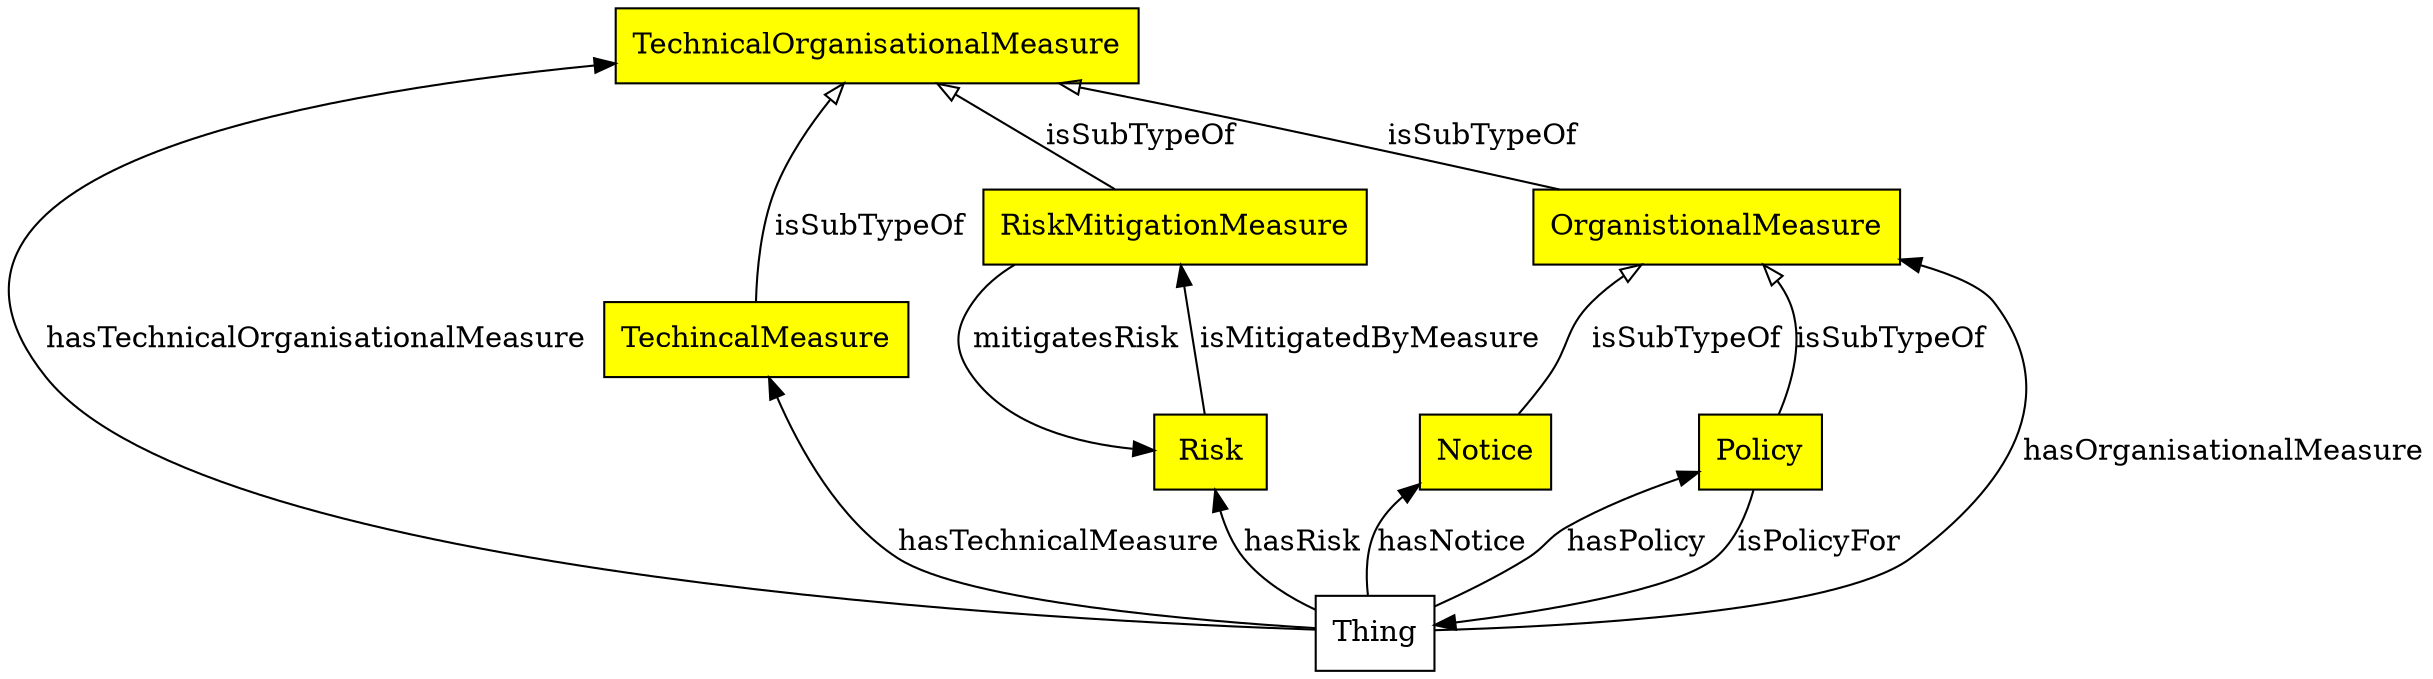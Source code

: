 
# Overview

digraph G {
    rankdir=BT;
    node [shape=rect,style=filled,fillcolor=yellow];
Thing [fillcolor=none];
N1 [label="TechnicalOrganisationalMeasure"];
N2 [label="TechincalMeasure",style=filled,fillcolor=yellow];
N3 [label="OrganistionalMeasure",style=filled,fillcolor=yellow];
RiskMitigationMeasure, N2,N3 -> N1 [arrowhead=onormal,label="isSubTypeOf"];

Risk -> RiskMitigationMeasure [label="isMitigatedByMeasure"];
RiskMitigationMeasure -> Risk [label="mitigatesRisk"];

Thing -> N1 [label="hasTechnicalOrganisationalMeasure"];
Thing -> N2 [label="hasTechnicalMeasure"];
Thing -> N3 [label="hasOrganisationalMeasure"];
Thing -> Risk [label="hasRisk"];

Thing -> Notice [label="hasNotice"];
Notice -> N3 [arrowhead=onormal,label="isSubTypeOf"];


Policy -> Thing [label="isPolicyFor"];
Thing -> Policy [label="hasPolicy"];
Policy -> N3 [arrowhead=onormal,label="isSubTypeOf"];
}

# Technical

digraph G {
    rankdir=LR;


    compound=true;
    node [shape=rect,style=filled,fillcolor=yellow];

subgraph cluster_0 {
    style=dotted;
    DataAnonymisationTechnique -> Anonymisation [dir=both,arrowhead=none,arrowtail=onormal];
    DataSanitisationTechnique -> DataAnonymisationTechnique [dir=both,arrowhead=none,arrowtail=onormal];
    DataAnonymisationTechnique -> Pseudonymisation [dir=both,arrowhead=none,arrowtail=onormal];
    DataAnonymisationTechnique -> Deidentification [dir=both,arrowhead=none,arrowtail=onormal];

    Pseudonymisation -> DeterministicPseudonymisation [dir=both,arrowhead=none,arrowtail=onormal];
    Pseudonymisation -> DocumentRandomisedPseudonymisation [dir=both,arrowhead=none,arrowtail=onormal];
    Pseudonymisation -> MonotonicCounterPseudonymisation [dir=both,arrowhead=none,arrowtail=onormal];
    Pseudonymisation -> FullyRandomisedPseudonymisation [dir=both,arrowhead=none,arrowtail=onormal];
    Pseudonymisation -> RNGPseudonymisation [dir=both,arrowhead=none,arrowtail=onormal];
}

subgraph cluster_1 {
    style=dotted;
    SecurityMethod -> DistributedSystemSecurity [dir=both,arrowhead=none,arrowtail=onormal];
    SecurityMethod -> DocumentSecurity [dir=both,arrowhead=none,arrowtail=onormal];
    SecurityMethod -> FileSystemSecurity [dir=both,arrowhead=none,arrowtail=onormal];
    SecurityMethod -> HardwareSecurityProtocols [dir=both,arrowhead=none,arrowtail=onormal];
    SecurityMethod -> NetworkProxyRouting [dir=both,arrowhead=none,arrowtail=onormal];
    SecurityMethod -> NetworkSecurityProtocols [dir=both,arrowhead=none,arrowtail=onormal];
    SecurityMethod -> OperatingSystemSecurity  [dir=both,arrowhead=none,arrowtail=onormal];
    SecurityMethod -> IntrusionDetectionSystem [dir=both,arrowhead=none,arrowtail=onormal];
    SecurityMethod -> UseSyntheticData [dir=both,arrowhead=none,arrowtail=onormal];
    SecurityMethod -> VirtualisationSecurity [dir=both,arrowhead=none,arrowtail=onormal];
    SecurityMethod -> PenetrationTestingMethods [dir=both,arrowhead=none,arrowtail=onormal];
    SecurityMethod -> MobilePlatformSecurity [dir=both,arrowhead=none,arrowtail=onormal];
    SecurityMethod -> VulnerabilityTestingMethods [dir=both,arrowhead=none,arrowtail=onormal];
    SecurityMethod -> WebBrowserSecurity [dir=both,arrowhead=none,arrowtail=onormal];
    SecurityMethod -> WebSecurityProtocols  [dir=both,arrowhead=none,arrowtail=onormal];
    SecurityMethod -> WirelessSecurityProtocols [dir=both,arrowhead=none,arrowtail=onormal];
}
subgraph cluster_2 {
    style=dotted;
    CryptographicMethods -> AsymmetricCryptography [dir=both,arrowhead=none,arrowtail=onormal];
    CryptographicMethods -> CryptographicAuthentication [dir=both,arrowhead=none,arrowtail=onormal];
    CryptographicMethods -> CryptographicKeyManagement [dir=both,arrowhead=none,arrowtail=onormal];
    CryptographicMethods -> DifferentialPrivacy [dir=both,arrowhead=none,arrowtail=onormal];
    CryptographicMethods -> DigitalSignatures [dir=both,arrowhead=none,arrowtail=onormal];
    CryptographicMethods -> HashFunctions [dir=both,arrowhead=none,arrowtail=onormal];
    CryptographicMethods -> HomomorphicEncryption [dir=both,arrowhead=none,arrowtail=onormal];

    CryptographicMethods -> PostQuantumCryptography [dir=both,arrowhead=none,arrowtail=onormal];
    CryptographicMethods -> PrivacyPreservingProtocol [dir=both,arrowhead=none,arrowtail=onormal];
    CryptographicMethods -> PrivateInformationRetrieval [dir=both,arrowhead=none,arrowtail=onormal];
    CryptographicMethods -> QuantumCryptography [dir=both,arrowhead=none,arrowtail=onormal];
    CryptographicMethods -> SecretSharingSchemes [dir=both,arrowhead=none,arrowtail=onormal];
    CryptographicMethods -> SecureMultiPartyComputation [dir=both,arrowhead=none,arrowtail=onormal];
    CryptographicMethods -> SymmetricCryptography [dir=both,arrowhead=none,arrowtail=onormal];
    CryptographicMethods -> TrustedComputing [dir=both,arrowhead=none,arrowtail=onormal];
    CryptographicMethods -> TrustedExecutionEnvironments [dir=both,arrowhead=none,arrowtail=onormal];
    CryptographicAuthentication -> AuthenticationABC [dir=both,arrowhead=none,arrowtail=onormal];
    CryptographicAuthentication -> AuthenticationPABC [dir=both,arrowhead=none,arrowtail=onormal];
    CryptographicMethods -> ZeroKnowledgeAuthentication [dir=both,arrowhead=none,arrowtail=onormal];
    CryptographicAuthentication -> HashMessageAuthenticationCode [dir=both,arrowhead=none,arrowtail=onormal];
    CryptographicAuthentication -> MessageAuthenticationCodes [dir=both,arrowhead=none,arrowtail=onormal];

}
subgraph cluster_3 {
    style=dotted;

    Encryption -> AsymmetricEncryption [dir=both,arrowhead=none,arrowtail=onormal];
    Encryption -> EncryptionAtRest [dir=both,arrowhead=none,arrowtail=onormal];
    Encryption -> EncryptionInTransfer [dir=both,arrowhead=none,arrowtail=onormal];
    Encryption -> EncryptionInUse [dir=both,arrowhead=none,arrowtail=onormal];
    Encryption -> EndToEndEncryption [dir=both,arrowhead=none,arrowtail=onormal];
    Encryption -> SymmetricEncryption [dir=both,arrowhead=none,arrowtail=onormal];

}

subgraph cluster_4 {
    style=dotted;
    AccessControlMethod -> PhysicalAccessControlMethod [dir=both,arrowhead=none,arrowtail=onormal];
   AccessControlMethod -> UsageControl  [dir=both,arrowhead=none,arrowtail=onormal];

}

subgraph cluster_5 {
    style=dotted;

    ActivityMonitoring, BiometricAuthentication, InformationFlowControl, DataBackupProtocols, DigitalRightsManagement ;


}

subgraph cluster_6 {
    style=dotted;
    AuthenticationProtocols -> CryptographicAuthentication [dir=both,arrowhead=none,arrowtail=onormal];
    AuthenticationProtocols -> MultiFactorAuthentication [dir=both,arrowhead=none,arrowtail=onormal];
    AuthenticationProtocols -> PasswordAuthentication [dir=both,arrowhead=none,arrowtail=onormal];
    AuthenticationProtocols -> SingleSignOn [dir=both,arrowhead=none,arrowtail=onormal];

}


//TechnicalMeasure -> ActivityMonitoring [arrowhead=onormal,ltail=cluster_4] ;

TechnicalMeasure -> AccessControlMethod [dir=both,arrowhead=none,arrowtail=onormal];
//TechnicalMeasure ->	ActivityMonitoring [dir=both,arrowhead=none,arrowtail=onormal];
TechnicalMeasure -> DataSanitisationTechnique [dir=both,arrowhead=none,arrowtail=onormal];
//TechnicalMeasure -> SecurityMethod [dir=both,arrowhead=none,arrowtail=onormal];
SecurityMethod -> TechnicalMeasure [arrowhead=onormal];
//TechnicalMeasure -> AuthenticationProtocols [dir=both,arrowhead=none,arrowtail=onormal];
AuthenticationProtocols -> TechnicalMeasure [arrowhead=onormal];
//TechnicalMeasure -> BiometricAuthentication [dir=both,arrowhead=none,arrowtail=onormal];
//TechnicalMeasure -> CryptographicMethods [dir=both,arrowhead=none,arrowtail=onormal];
CryptographicMethods -> TechnicalMeasure [arrowhead=onormal];
//TechnicalMeasure -> DataBackupProtocols [dir=both,arrowhead=none,arrowtail=onormal];
//TechnicalMeasure -> DigitalRightsManagement [dir=both,arrowhead=none,arrowtail=onormal];
TechnicalMeasure -> Encryption [dir=both,arrowhead=none,arrowtail=onormal];
//TechnicalMeasure -> InformationFlowControl [dir=both,arrowhead=none,arrowtail=onormal];

//TechnicalMeasure -> ActivityMonitoring [arrowhead=none,arrowtail=onormal,dir=both,lhead=cluster_5] ;
ActivityMonitoring -> TechnicalMeasure [arrowhead=onormal, ltail=cluster_5];

}


# Organisational Measure

digraph G {
   rankdir=LR;
    compound=true;
    node [shape=rect,style=filled,fillcolor=yellow];

    subgraph cluster_0 {
        style=dotted;
     AuthorisationProcedure, CertificationSeal, Consultation, GuidelinesPrinciple, LegalAgreement, Notice, Safeguard ;
    }

    subgraph cluster_1 {
        style=dotted;
        Assessment, Policy, PrivacyByDesign, RecordsOfActivities, RegularityOfRecertification,  SecurityProcedure, ReviewProcedure ;
    }

    subgraph cluster_2 {
        style=dotted;
       StaffTraining, GovernanceProcedures ;
    }


    AuthorisationProcedure -> OrganisationalMeasure [arrowhead=onormal,ltail=cluster_0] ;
    OrganisationalMeasure -> RecordsOfActivities [arrowhead=none,arrowtail=onormal,dir=both,lhead=cluster_1] ;
    OrganisationalMeasure -> GovernanceProcedures [arrowhead=none,arrowtail=onormal,dir=both,lhead=cluster_2] ;

    GovernanceProcedures -> AssetManagementProcedures [dir=both,arrowhead=none,arrowtail=onormal];
    SecurityProcedure -> BackgroundChecks [dir=both,arrowhead=none,arrowtail=onormal];
    Certification -> CertificationSeal [arrowhead=onormal];
    CodeOfConduct -> GuidelinesPrinciple [arrowhead=onormal];
    GovernanceProcedures -> ComplianceMonitoring [dir=both,arrowhead=none,arrowtail=onormal];
    ConsentNotice -> PrivacyNotice [arrowhead=onormal];
    PrivacyNotice -> Notice [arrowhead=onormal];
    DataProcessingRecord -> ConsentRecord [dir=both,arrowhead=none,arrowtail=onormal];
    RecordsOfActivities -> DataProcessingRecord  [dir=both,arrowhead=none,arrowtail=onormal];
    ConsultationWithAuthority -> Consultation [arrowhead=onormal];
    ConsultationWithDataSubject -> Consultation [arrowhead=onormal];
    ConsultationWithDataSubjectRepresentative ->  ConsultationWithDataSubject [arrowhead=onormal];
    ConsultationWithDPO -> Consultation [arrowhead=onormal];
    ContractualTerms -> LegalAgreement [arrowhead=onormal];
    DataProcessingAgreement  -> LegalAgreement [arrowhead=onormal];
    ControllerProcessorAgreement ->  DataProcessingAgreement [arrowhead=onormal];
    CredentialManagement -> AuthorisationProcedure [arrowhead=onormal];
    Assessment -> CybersecurityAssessment [dir=both,arrowhead=none,arrowtail=onormal];
    SecurityAssessment -> CybersecurityAssessment [dir=both,arrowhead=none,arrowtail=onormal];
    StaffTraining -> CybersecurityTraining [dir=both,arrowhead=none,arrowtail=onormal];
    StaffTraining -> DataProtectionTraining [dir=both,arrowhead=none,arrowtail=onormal];
     ImpactAssessment -> DataTransferImpactAssessment  [dir=both,arrowhead=none,arrowtail=onormal];

    Assessment -> ImpactAssessment [dir=both,arrowhead=none,arrowtail=onormal];
    GovernanceProcedures -> IncidentManagementProcedures [dir=both,arrowhead=none,arrowtail=onormal];
    DesignStandard -> GuidelinesPrinciple [arrowhead=onormal];
    GovernanceProcedures -> DisasterRecoveryProcedures [dir=both,arrowhead=none,arrowtail=onormal];
   ImpactAssessment ->DPIA [dir=both,arrowhead=none,arrowtail=onormal];
    StaffTraining -> EducationalTraining [dir=both,arrowhead=none,arrowtail=onormal];
    Assessment ->   EffectivenessDeterminationProcedures [dir=both,arrowhead=none,arrowtail=onormal];

    IdentityManagementMethod -> AuthorisationProcedure [arrowhead=onormal];
    GovernanceProcedures -> IncidentManagementProcedures [dir=both,arrowhead=none,arrowtail=onormal];
    GovernanceProcedures -> IncidentReportingCommunication [dir=both,arrowhead=none,arrowtail=onormal];
    Policy ->  InformationSecurityPolicy [dir=both,arrowhead=none,arrowtail=onormal];
    JointDataControllersAgreement ->  DataProcessingAgreement [arrowhead=onormal];
    Assessment ->   LegitimateInterestAssessment [dir=both,arrowhead=none,arrowtail=onormal];
    GovernanceProcedures -> LoggingPolicies [dir=both,arrowhead=none,arrowtail=onormal];
    GovernanceProcedures -> MonitoringPolicies [dir=both,arrowhead=none,arrowtail=onormal];
    NDA -> LegalAgreement [arrowhead=onormal];

    ImpactAssessment -> PIA [dir=both,arrowhead=none,arrowtail=onormal];
    PrivacyByDefault -> GuidelinesPrinciple  [arrowhead=onormal];
    PrivacyNotice -> Notice [arrowhead=onormal];
    StaffTraining -> ProfessionalTraining [dir=both,arrowhead=none,arrowtail=onormal];
    DataProcessingRecord -> RegisterOfProcessingActivities [dir=both,arrowhead=none,arrowtail=onormal];
    ImpactAssessment  -> ReviewImpactAssessment [dir=both,arrowhead=none,arrowtail=onormal];

    ReviewImpactAssessment -> ReviewProcedure [arrowhead=onormal];
    SecurityProcedure -> RiskManagementPlan [dir=both,arrowhead=none,arrowtail=onormal];
    SecurityProcedure -> RiskManagementPolicy [dir=both,arrowhead=none,arrowtail=onormal];
    Policy -> RiskManagementPolicy [dir=both,arrowhead=none,arrowtail=onormal];
    SafeguardForDataTransfer  -> Safeguard [arrowhead=onormal];
    Seal -> CertificationSeal [arrowhead=onormal];

    Assessment -> SecurityAssessment [dir=both,arrowhead=none,arrowtail=onormal];
    SecurityAssessment -> SecurityProcedureAssessment [arrowhead=onormal];
    StaffTraining -> SecurityKnowledgeTraining [dir=both,arrowhead=none,arrowtail=onormal];
    SecurityProcedure -> SecurityRoleProcedures [dir=both,arrowhead=none,arrowtail=onormal];
    SubProcessorAgreement -> DataProcessingAgreement [arrowhead=onormal];
    ThirdPartyAgreement  -> DataProcessingAgreement [arrowhead=onormal];
    SecurityProcedure -> ThirdPartySecurityProcedures [dir=both,arrowhead=none,arrowtail=onormal];
    SecurityProcedure -> TrustedThirdPartyUtilisation [dir=both,arrowhead=none,arrowtail=onormal];

}
